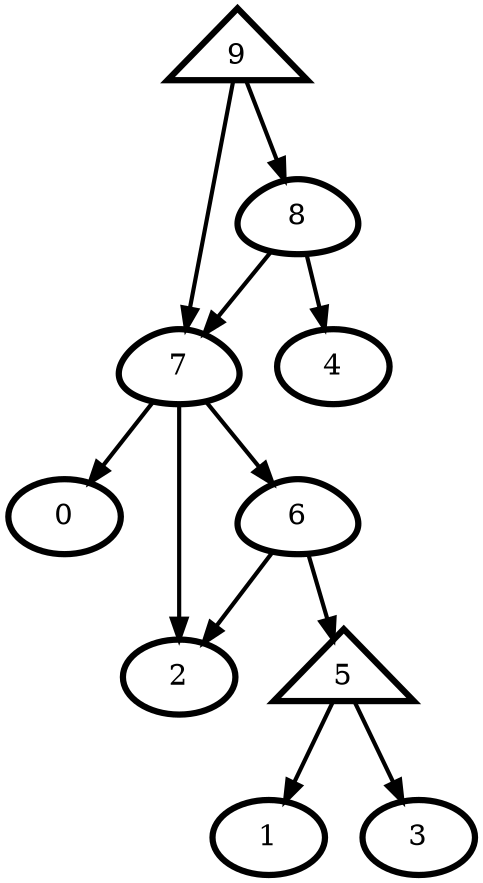 digraph G {
    0 [penwidth=3,label="0"]
    1 [penwidth=3,label="1"]
    2 [penwidth=3,label="2"]
    3 [penwidth=3,label="3"]
    4 [penwidth=3,label="4"]
    5 [penwidth=3,label="6",shape = "egg"]
    6 [penwidth=3,label="7",shape = "egg"]
    7 [penwidth=3,label="8",shape = "egg"]
    8 [penwidth=3,label="5",shape = "triangle"]
    9 [penwidth=3,label="9",shape = "triangle"]

    8 -> 3 [penwidth=2]
    8 -> 1 [penwidth=2]
    5 -> 8 [penwidth=2]
    5 -> 2 [penwidth=2]
    6 -> 0 [penwidth=2]
    6 -> 2 [penwidth=2]
    6 -> 5 [penwidth=2]
    7 -> 4 [penwidth=2]
    7 -> 6 [penwidth=2]
    9 -> 6 [penwidth=2]
    9 -> 7 [penwidth=2]
}